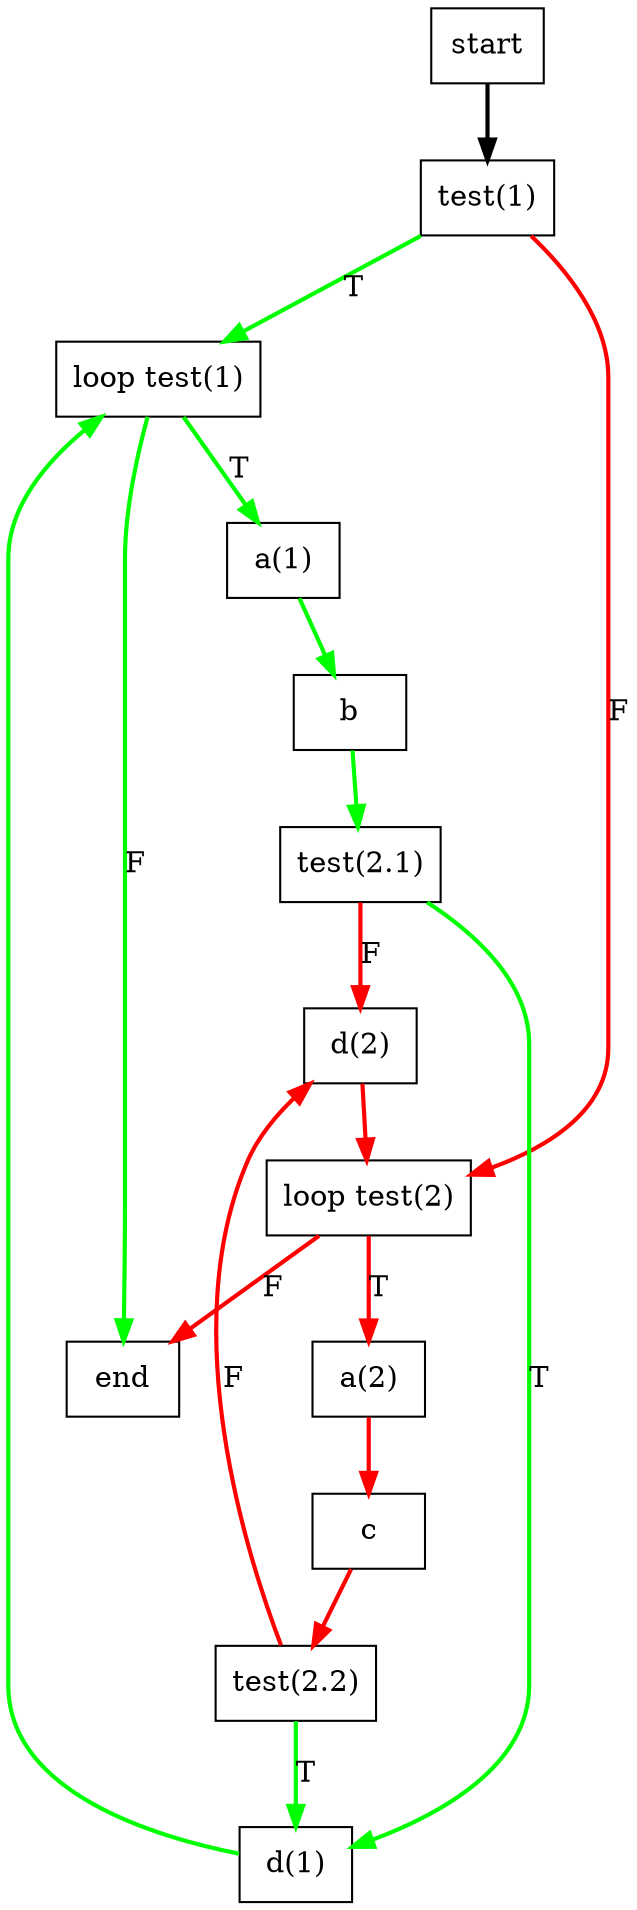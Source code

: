digraph G {
  start [label = "start", shape = box];
  end [label = "end", shape = box];
  looptest1 [label = "loop test(1)", shape = box];
  looptest2 [label = "loop test(2)", shape = box];
  a1 [label = "a(1)", shape = box];
  a2 [label = "a(2)", shape = box];
  b [label = "b", shape = box];
  c [label = "c", shape = box];
  d1 [label = "d(1)", shape = box];
  d2 [label = "d(2)", shape = box];
  test1 [label = "test(1)", shape = box];
  test21 [label = "test(2.1)", shape = box];
  test22 [label = "test(2.2)", shape = box];

  start -> test1 [style = bold];
  looptest1 -> a1 [style = bold, color = green, label = "T"];
  looptest1 -> end [style = bold, color = green, label = "F"];
  looptest2 -> a2 [style = bold, color = red, label = "T"];
  looptest2 -> end [style = bold, color = red, label = "F"];
  a1 -> b [style = bold, color = green];
  a2 -> c [style = bold, color = red];
  test1 -> looptest1 [style = bold, color = green, label = "T"];
  test1 -> looptest2 [style = bold, color = red, label = "F"];
  test21 -> d1 [style = bold, color = green, label = "T"];
  test21 -> d2 [style = bold, color = red, label = "F"];
  test22 -> d1 [style = bold, color = green, label = "T"];
  test22 -> d2 [style = bold, color = red, label = "F"];
  b -> test21 [style = bold, color = green];
  c -> test22 [style = bold, color = red];
  d1 -> looptest1 [style = bold, color = green];
  d2 -> looptest2 [style = bold, color = red];

}